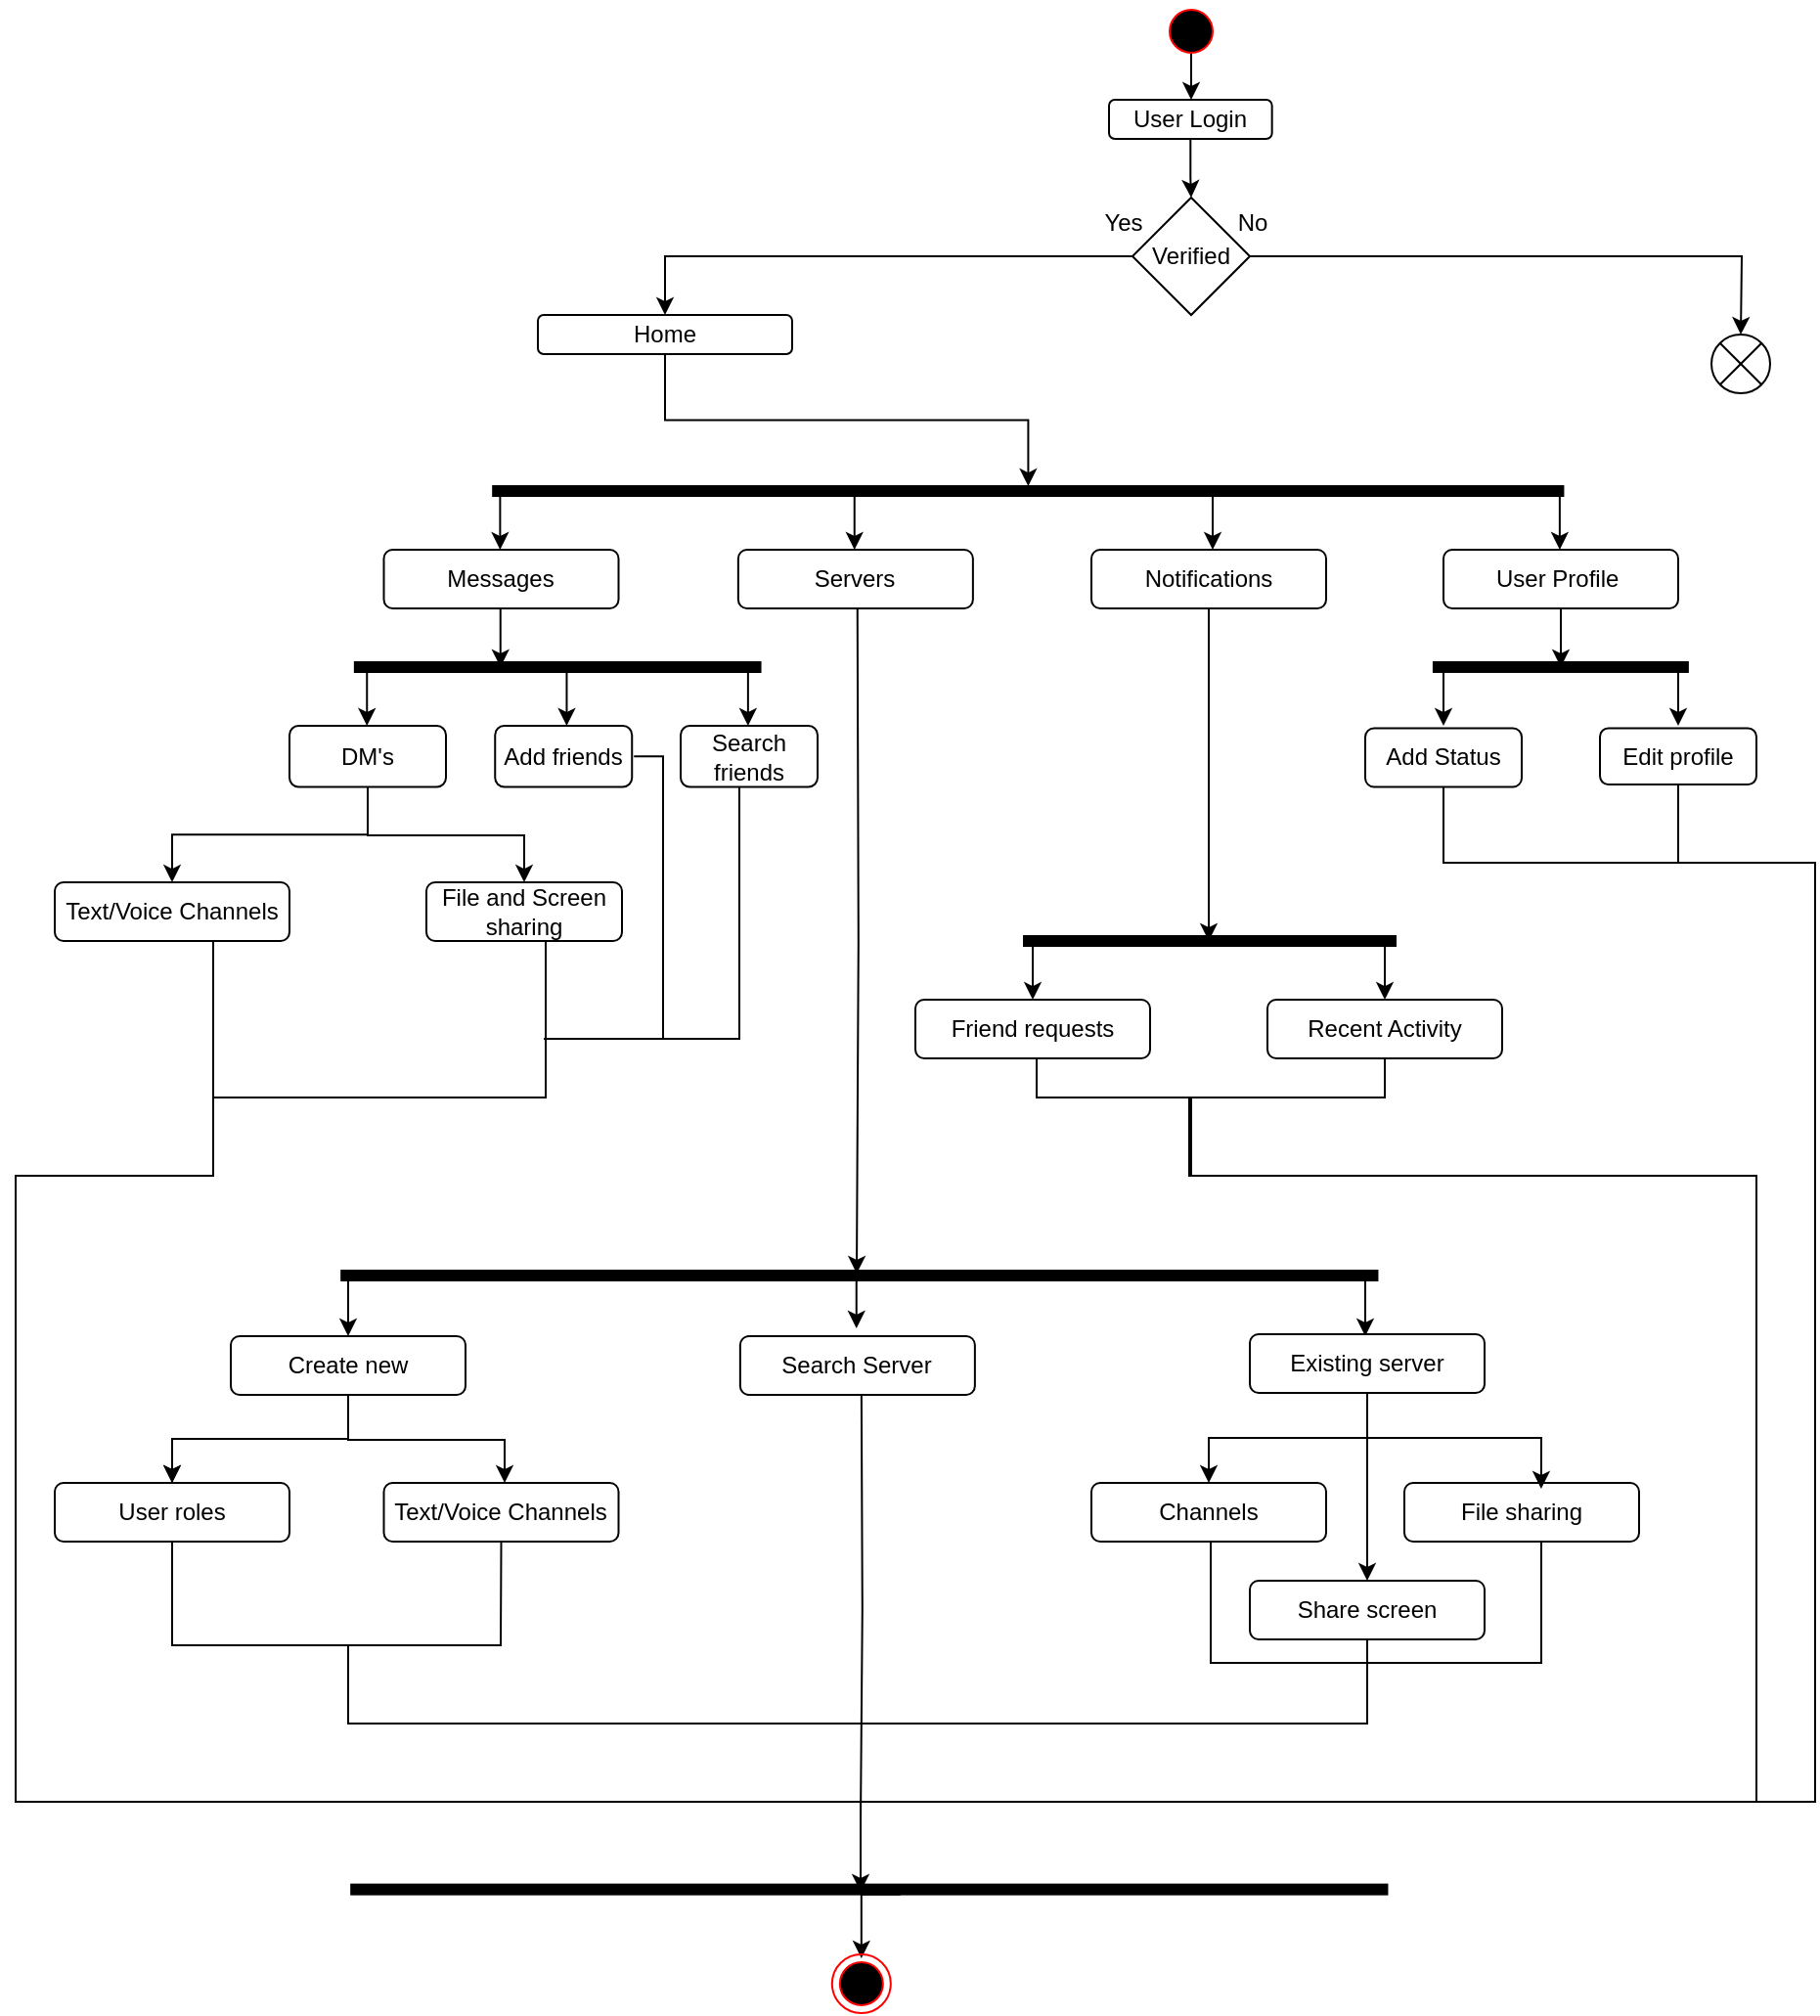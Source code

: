 <mxfile version="22.1.7" type="device">
  <diagram id="C5RBs43oDa-KdzZeNtuy" name="Page-1">
    <mxGraphModel dx="2294" dy="743" grid="1" gridSize="10" guides="1" tooltips="1" connect="1" arrows="1" fold="1" page="1" pageScale="1" pageWidth="827" pageHeight="1169" math="0" shadow="0">
      <root>
        <mxCell id="WIyWlLk6GJQsqaUBKTNV-0" />
        <mxCell id="WIyWlLk6GJQsqaUBKTNV-1" parent="WIyWlLk6GJQsqaUBKTNV-0" />
        <mxCell id="ATsN0Hjb0nssEgjYDZDI-3" value="" style="edgeStyle=orthogonalEdgeStyle;rounded=0;orthogonalLoop=1;jettySize=auto;html=1;" parent="WIyWlLk6GJQsqaUBKTNV-1" edge="1">
          <mxGeometry relative="1" as="geometry">
            <mxPoint x="471.0" y="22" as="sourcePoint" />
            <mxPoint x="471" y="50" as="targetPoint" />
          </mxGeometry>
        </mxCell>
        <mxCell id="ATsN0Hjb0nssEgjYDZDI-0" value="" style="ellipse;html=1;shape=startState;fillColor=#000000;strokeColor=#ff0000;" parent="WIyWlLk6GJQsqaUBKTNV-1" vertex="1">
          <mxGeometry x="456" width="30" height="30" as="geometry" />
        </mxCell>
        <mxCell id="ATsN0Hjb0nssEgjYDZDI-11" value="" style="edgeStyle=orthogonalEdgeStyle;rounded=0;orthogonalLoop=1;jettySize=auto;html=1;" parent="WIyWlLk6GJQsqaUBKTNV-1" source="ATsN0Hjb0nssEgjYDZDI-4" edge="1">
          <mxGeometry relative="1" as="geometry">
            <mxPoint x="471" y="100" as="targetPoint" />
          </mxGeometry>
        </mxCell>
        <mxCell id="ATsN0Hjb0nssEgjYDZDI-4" value="User Login" style="rounded=1;whiteSpace=wrap;html=1;" parent="WIyWlLk6GJQsqaUBKTNV-1" vertex="1">
          <mxGeometry x="429" y="50" width="83.33" height="20" as="geometry" />
        </mxCell>
        <mxCell id="ATsN0Hjb0nssEgjYDZDI-14" value="" style="edgeStyle=orthogonalEdgeStyle;rounded=0;orthogonalLoop=1;jettySize=auto;html=1;" parent="WIyWlLk6GJQsqaUBKTNV-1" source="ATsN0Hjb0nssEgjYDZDI-12" edge="1">
          <mxGeometry relative="1" as="geometry">
            <mxPoint x="752" y="170" as="targetPoint" />
          </mxGeometry>
        </mxCell>
        <mxCell id="ATsN0Hjb0nssEgjYDZDI-16" value="" style="edgeStyle=orthogonalEdgeStyle;rounded=0;orthogonalLoop=1;jettySize=auto;html=1;entryX=0.5;entryY=0;entryDx=0;entryDy=0;" parent="WIyWlLk6GJQsqaUBKTNV-1" source="ATsN0Hjb0nssEgjYDZDI-12" target="ATsN0Hjb0nssEgjYDZDI-17" edge="1">
          <mxGeometry relative="1" as="geometry">
            <mxPoint x="257" y="180" as="targetPoint" />
          </mxGeometry>
        </mxCell>
        <mxCell id="ATsN0Hjb0nssEgjYDZDI-12" value="Verified" style="rhombus;whiteSpace=wrap;html=1;" parent="WIyWlLk6GJQsqaUBKTNV-1" vertex="1">
          <mxGeometry x="441" y="100" width="60" height="60" as="geometry" />
        </mxCell>
        <mxCell id="ATsN0Hjb0nssEgjYDZDI-17" value="Home" style="rounded=1;whiteSpace=wrap;html=1;fillColor=none;" parent="WIyWlLk6GJQsqaUBKTNV-1" vertex="1">
          <mxGeometry x="137" y="160" width="130" height="20" as="geometry" />
        </mxCell>
        <mxCell id="ATsN0Hjb0nssEgjYDZDI-19" value="Yes" style="text;html=1;align=center;verticalAlign=middle;resizable=0;points=[];autosize=1;strokeColor=none;fillColor=none;" parent="WIyWlLk6GJQsqaUBKTNV-1" vertex="1">
          <mxGeometry x="416" y="98" width="40" height="30" as="geometry" />
        </mxCell>
        <mxCell id="ATsN0Hjb0nssEgjYDZDI-20" value="No" style="text;html=1;align=center;verticalAlign=middle;resizable=0;points=[];autosize=1;strokeColor=none;fillColor=none;" parent="WIyWlLk6GJQsqaUBKTNV-1" vertex="1">
          <mxGeometry x="482" y="98" width="40" height="30" as="geometry" />
        </mxCell>
        <mxCell id="ATsN0Hjb0nssEgjYDZDI-33" value="" style="edgeStyle=orthogonalEdgeStyle;rounded=0;orthogonalLoop=1;jettySize=auto;html=1;" parent="WIyWlLk6GJQsqaUBKTNV-1" source="ATsN0Hjb0nssEgjYDZDI-17" target="ATsN0Hjb0nssEgjYDZDI-32" edge="1">
          <mxGeometry relative="1" as="geometry">
            <mxPoint x="202" y="180" as="sourcePoint" />
            <mxPoint x="202" y="250" as="targetPoint" />
          </mxGeometry>
        </mxCell>
        <mxCell id="ATsN0Hjb0nssEgjYDZDI-32" value="" style="html=1;points=[];perimeter=orthogonalPerimeter;fillColor=strokeColor;rotation=90;" parent="WIyWlLk6GJQsqaUBKTNV-1" vertex="1">
          <mxGeometry x="385.15" y="-23.55" width="5" height="547.12" as="geometry" />
        </mxCell>
        <mxCell id="ATsN0Hjb0nssEgjYDZDI-34" value="" style="endArrow=classic;html=1;rounded=0;" parent="WIyWlLk6GJQsqaUBKTNV-1" edge="1">
          <mxGeometry width="50" height="50" relative="1" as="geometry">
            <mxPoint x="117.69" y="250" as="sourcePoint" />
            <mxPoint x="117.69" y="280" as="targetPoint" />
          </mxGeometry>
        </mxCell>
        <mxCell id="ATsN0Hjb0nssEgjYDZDI-35" value="" style="endArrow=classic;html=1;rounded=0;" parent="WIyWlLk6GJQsqaUBKTNV-1" edge="1">
          <mxGeometry width="50" height="50" relative="1" as="geometry">
            <mxPoint x="298.87" y="250" as="sourcePoint" />
            <mxPoint x="298.87" y="280" as="targetPoint" />
          </mxGeometry>
        </mxCell>
        <mxCell id="ATsN0Hjb0nssEgjYDZDI-36" value="" style="endArrow=classic;html=1;rounded=0;" parent="WIyWlLk6GJQsqaUBKTNV-1" edge="1">
          <mxGeometry width="50" height="50" relative="1" as="geometry">
            <mxPoint x="482" y="250" as="sourcePoint" />
            <mxPoint x="482" y="280" as="targetPoint" />
          </mxGeometry>
        </mxCell>
        <mxCell id="ATsN0Hjb0nssEgjYDZDI-37" value="" style="endArrow=classic;html=1;rounded=0;" parent="WIyWlLk6GJQsqaUBKTNV-1" edge="1">
          <mxGeometry width="50" height="50" relative="1" as="geometry">
            <mxPoint x="659.44" y="250" as="sourcePoint" />
            <mxPoint x="659.44" y="280" as="targetPoint" />
          </mxGeometry>
        </mxCell>
        <mxCell id="ATsN0Hjb0nssEgjYDZDI-38" value="Messages" style="rounded=1;whiteSpace=wrap;html=1;" parent="WIyWlLk6GJQsqaUBKTNV-1" vertex="1">
          <mxGeometry x="58.25" y="280" width="120" height="30" as="geometry" />
        </mxCell>
        <mxCell id="ATsN0Hjb0nssEgjYDZDI-60" style="edgeStyle=orthogonalEdgeStyle;rounded=0;orthogonalLoop=1;jettySize=auto;html=1;" parent="WIyWlLk6GJQsqaUBKTNV-1" edge="1">
          <mxGeometry relative="1" as="geometry">
            <mxPoint x="300" y="650" as="targetPoint" />
            <mxPoint x="300.378" y="310.0" as="sourcePoint" />
          </mxGeometry>
        </mxCell>
        <mxCell id="ATsN0Hjb0nssEgjYDZDI-39" value="Servers" style="rounded=1;whiteSpace=wrap;html=1;" parent="WIyWlLk6GJQsqaUBKTNV-1" vertex="1">
          <mxGeometry x="239.43" y="280" width="120" height="30" as="geometry" />
        </mxCell>
        <mxCell id="ATsN0Hjb0nssEgjYDZDI-80" style="edgeStyle=orthogonalEdgeStyle;rounded=0;orthogonalLoop=1;jettySize=auto;html=1;" parent="WIyWlLk6GJQsqaUBKTNV-1" source="ATsN0Hjb0nssEgjYDZDI-40" edge="1">
          <mxGeometry relative="1" as="geometry">
            <mxPoint x="480" y="480" as="targetPoint" />
          </mxGeometry>
        </mxCell>
        <mxCell id="ATsN0Hjb0nssEgjYDZDI-40" value="Notifications" style="rounded=1;whiteSpace=wrap;html=1;" parent="WIyWlLk6GJQsqaUBKTNV-1" vertex="1">
          <mxGeometry x="420" y="280" width="120" height="30" as="geometry" />
        </mxCell>
        <mxCell id="ATsN0Hjb0nssEgjYDZDI-86" style="edgeStyle=orthogonalEdgeStyle;rounded=0;orthogonalLoop=1;jettySize=auto;html=1;" parent="WIyWlLk6GJQsqaUBKTNV-1" source="ATsN0Hjb0nssEgjYDZDI-41" edge="1">
          <mxGeometry relative="1" as="geometry">
            <mxPoint x="660" y="340" as="targetPoint" />
          </mxGeometry>
        </mxCell>
        <mxCell id="ATsN0Hjb0nssEgjYDZDI-41" value="User Profile&amp;nbsp;" style="rounded=1;whiteSpace=wrap;html=1;" parent="WIyWlLk6GJQsqaUBKTNV-1" vertex="1">
          <mxGeometry x="600" y="280" width="120" height="30" as="geometry" />
        </mxCell>
        <mxCell id="ATsN0Hjb0nssEgjYDZDI-42" value="" style="endArrow=classic;html=1;rounded=0;" parent="WIyWlLk6GJQsqaUBKTNV-1" edge="1">
          <mxGeometry width="50" height="50" relative="1" as="geometry">
            <mxPoint x="117.87" y="310" as="sourcePoint" />
            <mxPoint x="117.87" y="340" as="targetPoint" />
          </mxGeometry>
        </mxCell>
        <mxCell id="ATsN0Hjb0nssEgjYDZDI-44" value="" style="html=1;points=[];perimeter=orthogonalPerimeter;fillColor=strokeColor;rotation=90;" parent="WIyWlLk6GJQsqaUBKTNV-1" vertex="1">
          <mxGeometry x="144.6" y="236.33" width="5" height="207.34" as="geometry" />
        </mxCell>
        <mxCell id="ATsN0Hjb0nssEgjYDZDI-45" value="" style="endArrow=classic;html=1;rounded=0;" parent="WIyWlLk6GJQsqaUBKTNV-1" edge="1">
          <mxGeometry width="50" height="50" relative="1" as="geometry">
            <mxPoint x="49.62" y="340" as="sourcePoint" />
            <mxPoint x="49.62" y="370" as="targetPoint" />
          </mxGeometry>
        </mxCell>
        <mxCell id="ATsN0Hjb0nssEgjYDZDI-46" value="" style="endArrow=classic;html=1;rounded=0;" parent="WIyWlLk6GJQsqaUBKTNV-1" edge="1">
          <mxGeometry width="50" height="50" relative="1" as="geometry">
            <mxPoint x="151.74" y="340" as="sourcePoint" />
            <mxPoint x="151.74" y="370" as="targetPoint" />
          </mxGeometry>
        </mxCell>
        <mxCell id="ATsN0Hjb0nssEgjYDZDI-47" value="" style="endArrow=classic;html=1;rounded=0;" parent="WIyWlLk6GJQsqaUBKTNV-1" edge="1">
          <mxGeometry width="50" height="50" relative="1" as="geometry">
            <mxPoint x="244.44" y="340" as="sourcePoint" />
            <mxPoint x="244.44" y="370" as="targetPoint" />
          </mxGeometry>
        </mxCell>
        <mxCell id="ATsN0Hjb0nssEgjYDZDI-53" value="" style="edgeStyle=orthogonalEdgeStyle;rounded=0;orthogonalLoop=1;jettySize=auto;html=1;" parent="WIyWlLk6GJQsqaUBKTNV-1" source="ATsN0Hjb0nssEgjYDZDI-48" target="ATsN0Hjb0nssEgjYDZDI-52" edge="1">
          <mxGeometry relative="1" as="geometry" />
        </mxCell>
        <mxCell id="ATsN0Hjb0nssEgjYDZDI-58" style="edgeStyle=orthogonalEdgeStyle;rounded=0;orthogonalLoop=1;jettySize=auto;html=1;" parent="WIyWlLk6GJQsqaUBKTNV-1" source="ATsN0Hjb0nssEgjYDZDI-48" target="ATsN0Hjb0nssEgjYDZDI-56" edge="1">
          <mxGeometry relative="1" as="geometry">
            <Array as="points">
              <mxPoint x="50" y="426" />
              <mxPoint x="130" y="426" />
            </Array>
          </mxGeometry>
        </mxCell>
        <mxCell id="ATsN0Hjb0nssEgjYDZDI-48" value="DM&#39;s" style="rounded=1;whiteSpace=wrap;html=1;" parent="WIyWlLk6GJQsqaUBKTNV-1" vertex="1">
          <mxGeometry x="10" y="370" width="80" height="31.25" as="geometry" />
        </mxCell>
        <mxCell id="N66huy5td5MlQ9qZr-Zp-0" style="edgeStyle=orthogonalEdgeStyle;rounded=0;orthogonalLoop=1;jettySize=auto;html=1;endArrow=none;endFill=0;" parent="WIyWlLk6GJQsqaUBKTNV-1" edge="1">
          <mxGeometry relative="1" as="geometry">
            <mxPoint x="141" y="540" as="targetPoint" />
            <mxPoint x="186.12" y="385.632" as="sourcePoint" />
            <Array as="points">
              <mxPoint x="201" y="386" />
              <mxPoint x="201" y="530" />
              <mxPoint x="141" y="530" />
            </Array>
          </mxGeometry>
        </mxCell>
        <mxCell id="ATsN0Hjb0nssEgjYDZDI-49" value="Add friends" style="rounded=1;whiteSpace=wrap;html=1;" parent="WIyWlLk6GJQsqaUBKTNV-1" vertex="1">
          <mxGeometry x="115.12" y="370" width="70" height="31.25" as="geometry" />
        </mxCell>
        <mxCell id="N66huy5td5MlQ9qZr-Zp-1" style="edgeStyle=orthogonalEdgeStyle;rounded=0;orthogonalLoop=1;jettySize=auto;html=1;endArrow=none;endFill=0;" parent="WIyWlLk6GJQsqaUBKTNV-1" edge="1">
          <mxGeometry relative="1" as="geometry">
            <mxPoint x="140" y="530" as="targetPoint" />
            <mxPoint x="240.0" y="391.25" as="sourcePoint" />
            <Array as="points">
              <mxPoint x="240" y="530" />
            </Array>
          </mxGeometry>
        </mxCell>
        <mxCell id="ATsN0Hjb0nssEgjYDZDI-50" value="Search friends" style="rounded=1;whiteSpace=wrap;html=1;" parent="WIyWlLk6GJQsqaUBKTNV-1" vertex="1">
          <mxGeometry x="210" y="370" width="70" height="31.25" as="geometry" />
        </mxCell>
        <mxCell id="n0Bqp2nIvBW79Bl2Z4YG-18" value="" style="rounded=0;orthogonalLoop=1;jettySize=auto;html=1;exitX=0.5;exitY=1;exitDx=0;exitDy=0;entryX=0.737;entryY=0.548;entryDx=0;entryDy=0;entryPerimeter=0;" parent="WIyWlLk6GJQsqaUBKTNV-1" edge="1">
          <mxGeometry x="0.048" y="10" relative="1" as="geometry">
            <mxPoint x="301.988" y="966" as="targetPoint" />
            <mxPoint x="-29" y="480.01" as="sourcePoint" />
            <Array as="points">
              <mxPoint x="-29" y="600" />
              <mxPoint x="-130" y="600" />
              <mxPoint x="-130" y="760" />
              <mxPoint x="-130" y="920" />
              <mxPoint x="302" y="920" />
              <mxPoint x="302" y="950" />
            </Array>
            <mxPoint as="offset" />
          </mxGeometry>
        </mxCell>
        <mxCell id="ATsN0Hjb0nssEgjYDZDI-52" value="Text/Voice Channels" style="rounded=1;whiteSpace=wrap;html=1;" parent="WIyWlLk6GJQsqaUBKTNV-1" vertex="1">
          <mxGeometry x="-110" y="450.01" width="120" height="30" as="geometry" />
        </mxCell>
        <mxCell id="n0Bqp2nIvBW79Bl2Z4YG-34" style="edgeStyle=orthogonalEdgeStyle;rounded=0;orthogonalLoop=1;jettySize=auto;html=1;exitX=0.5;exitY=1;exitDx=0;exitDy=0;endArrow=none;endFill=0;" parent="WIyWlLk6GJQsqaUBKTNV-1" edge="1">
          <mxGeometry relative="1" as="geometry">
            <mxPoint x="-29" y="580" as="targetPoint" />
            <mxPoint x="141" y="480.01" as="sourcePoint" />
            <Array as="points">
              <mxPoint x="141" y="560" />
              <mxPoint x="-29" y="560" />
            </Array>
          </mxGeometry>
        </mxCell>
        <mxCell id="ATsN0Hjb0nssEgjYDZDI-56" value="File and Screen sharing" style="rounded=1;whiteSpace=wrap;html=1;" parent="WIyWlLk6GJQsqaUBKTNV-1" vertex="1">
          <mxGeometry x="80" y="450.01" width="100" height="30" as="geometry" />
        </mxCell>
        <mxCell id="ATsN0Hjb0nssEgjYDZDI-61" value="" style="html=1;points=[];perimeter=orthogonalPerimeter;fillColor=strokeColor;rotation=90;" parent="WIyWlLk6GJQsqaUBKTNV-1" vertex="1">
          <mxGeometry x="298.91" y="386.18" width="5" height="529.63" as="geometry" />
        </mxCell>
        <mxCell id="ATsN0Hjb0nssEgjYDZDI-62" value="" style="endArrow=classic;html=1;rounded=0;" parent="WIyWlLk6GJQsqaUBKTNV-1" edge="1">
          <mxGeometry width="50" height="50" relative="1" as="geometry">
            <mxPoint x="40.0" y="652" as="sourcePoint" />
            <mxPoint x="40.0" y="682" as="targetPoint" />
          </mxGeometry>
        </mxCell>
        <mxCell id="ATsN0Hjb0nssEgjYDZDI-63" value="" style="endArrow=classic;html=1;rounded=0;" parent="WIyWlLk6GJQsqaUBKTNV-1" edge="1">
          <mxGeometry width="50" height="50" relative="1" as="geometry">
            <mxPoint x="299.87" y="648" as="sourcePoint" />
            <mxPoint x="299.87" y="678" as="targetPoint" />
          </mxGeometry>
        </mxCell>
        <mxCell id="ATsN0Hjb0nssEgjYDZDI-64" value="" style="endArrow=classic;html=1;rounded=0;" parent="WIyWlLk6GJQsqaUBKTNV-1" edge="1">
          <mxGeometry width="50" height="50" relative="1" as="geometry">
            <mxPoint x="560" y="652" as="sourcePoint" />
            <mxPoint x="560" y="682" as="targetPoint" />
          </mxGeometry>
        </mxCell>
        <mxCell id="ATsN0Hjb0nssEgjYDZDI-69" value="" style="edgeStyle=orthogonalEdgeStyle;rounded=0;orthogonalLoop=1;jettySize=auto;html=1;" parent="WIyWlLk6GJQsqaUBKTNV-1" source="ATsN0Hjb0nssEgjYDZDI-65" target="ATsN0Hjb0nssEgjYDZDI-68" edge="1">
          <mxGeometry relative="1" as="geometry" />
        </mxCell>
        <mxCell id="ATsN0Hjb0nssEgjYDZDI-70" value="" style="edgeStyle=orthogonalEdgeStyle;rounded=0;orthogonalLoop=1;jettySize=auto;html=1;" parent="WIyWlLk6GJQsqaUBKTNV-1" source="ATsN0Hjb0nssEgjYDZDI-65" target="ATsN0Hjb0nssEgjYDZDI-68" edge="1">
          <mxGeometry relative="1" as="geometry" />
        </mxCell>
        <mxCell id="ATsN0Hjb0nssEgjYDZDI-71" style="edgeStyle=orthogonalEdgeStyle;rounded=0;orthogonalLoop=1;jettySize=auto;html=1;" parent="WIyWlLk6GJQsqaUBKTNV-1" source="ATsN0Hjb0nssEgjYDZDI-65" edge="1">
          <mxGeometry relative="1" as="geometry">
            <mxPoint x="120" y="757" as="targetPoint" />
            <Array as="points">
              <mxPoint x="40" y="735" />
              <mxPoint x="120" y="735" />
              <mxPoint x="120" y="757" />
            </Array>
          </mxGeometry>
        </mxCell>
        <mxCell id="ATsN0Hjb0nssEgjYDZDI-65" value="Create new" style="rounded=1;whiteSpace=wrap;html=1;" parent="WIyWlLk6GJQsqaUBKTNV-1" vertex="1">
          <mxGeometry x="-20.0" y="682" width="120" height="30" as="geometry" />
        </mxCell>
        <mxCell id="n0Bqp2nIvBW79Bl2Z4YG-28" style="edgeStyle=orthogonalEdgeStyle;rounded=0;orthogonalLoop=1;jettySize=auto;html=1;exitX=0.5;exitY=1;exitDx=0;exitDy=0;endArrow=none;endFill=0;" parent="WIyWlLk6GJQsqaUBKTNV-1" edge="1">
          <mxGeometry relative="1" as="geometry">
            <mxPoint x="302" y="930" as="targetPoint" />
            <mxPoint x="302.43" y="712" as="sourcePoint" />
          </mxGeometry>
        </mxCell>
        <mxCell id="ATsN0Hjb0nssEgjYDZDI-66" value="Search Server" style="rounded=1;whiteSpace=wrap;html=1;" parent="WIyWlLk6GJQsqaUBKTNV-1" vertex="1">
          <mxGeometry x="240.43" y="682" width="120" height="30" as="geometry" />
        </mxCell>
        <mxCell id="ATsN0Hjb0nssEgjYDZDI-75" value="" style="edgeStyle=orthogonalEdgeStyle;rounded=0;orthogonalLoop=1;jettySize=auto;html=1;" parent="WIyWlLk6GJQsqaUBKTNV-1" source="ATsN0Hjb0nssEgjYDZDI-67" target="ATsN0Hjb0nssEgjYDZDI-74" edge="1">
          <mxGeometry relative="1" as="geometry" />
        </mxCell>
        <mxCell id="ATsN0Hjb0nssEgjYDZDI-76" style="edgeStyle=orthogonalEdgeStyle;rounded=0;orthogonalLoop=1;jettySize=auto;html=1;" parent="WIyWlLk6GJQsqaUBKTNV-1" source="ATsN0Hjb0nssEgjYDZDI-67" edge="1">
          <mxGeometry relative="1" as="geometry">
            <mxPoint x="561" y="807" as="targetPoint" />
          </mxGeometry>
        </mxCell>
        <mxCell id="ATsN0Hjb0nssEgjYDZDI-67" value="Existing server" style="rounded=1;whiteSpace=wrap;html=1;" parent="WIyWlLk6GJQsqaUBKTNV-1" vertex="1">
          <mxGeometry x="501" y="681" width="120" height="30" as="geometry" />
        </mxCell>
        <mxCell id="n0Bqp2nIvBW79Bl2Z4YG-26" style="edgeStyle=orthogonalEdgeStyle;rounded=0;orthogonalLoop=1;jettySize=auto;html=1;endArrow=none;endFill=0;" parent="WIyWlLk6GJQsqaUBKTNV-1" source="ATsN0Hjb0nssEgjYDZDI-68" edge="1">
          <mxGeometry relative="1" as="geometry">
            <mxPoint x="40" y="870" as="targetPoint" />
            <Array as="points">
              <mxPoint x="-50" y="840" />
              <mxPoint x="40" y="840" />
            </Array>
          </mxGeometry>
        </mxCell>
        <mxCell id="ATsN0Hjb0nssEgjYDZDI-68" value="User roles" style="whiteSpace=wrap;html=1;rounded=1;" parent="WIyWlLk6GJQsqaUBKTNV-1" vertex="1">
          <mxGeometry x="-110" y="757" width="120" height="30" as="geometry" />
        </mxCell>
        <mxCell id="n0Bqp2nIvBW79Bl2Z4YG-27" style="rounded=0;orthogonalLoop=1;jettySize=auto;html=1;endArrow=none;endFill=0;exitX=0.5;exitY=1;exitDx=0;exitDy=0;" parent="WIyWlLk6GJQsqaUBKTNV-1" source="ATsN0Hjb0nssEgjYDZDI-72" edge="1">
          <mxGeometry relative="1" as="geometry">
            <mxPoint x="40" y="880" as="targetPoint" />
            <mxPoint x="118.195" y="797" as="sourcePoint" />
            <Array as="points">
              <mxPoint x="118" y="840" />
              <mxPoint x="80" y="840" />
              <mxPoint x="40" y="840" />
              <mxPoint x="40" y="880" />
              <mxPoint x="310" y="880" />
            </Array>
          </mxGeometry>
        </mxCell>
        <mxCell id="ATsN0Hjb0nssEgjYDZDI-72" value="Text/Voice Channels" style="whiteSpace=wrap;html=1;rounded=1;" parent="WIyWlLk6GJQsqaUBKTNV-1" vertex="1">
          <mxGeometry x="58.25" y="757" width="120" height="30" as="geometry" />
        </mxCell>
        <mxCell id="n0Bqp2nIvBW79Bl2Z4YG-29" style="edgeStyle=orthogonalEdgeStyle;rounded=0;orthogonalLoop=1;jettySize=auto;html=1;exitX=0.5;exitY=1;exitDx=0;exitDy=0;endArrow=none;endFill=0;" parent="WIyWlLk6GJQsqaUBKTNV-1" edge="1">
          <mxGeometry relative="1" as="geometry">
            <mxPoint x="561" y="879" as="targetPoint" />
            <mxPoint x="481" y="766" as="sourcePoint" />
            <Array as="points">
              <mxPoint x="481" y="849" />
              <mxPoint x="561" y="849" />
            </Array>
          </mxGeometry>
        </mxCell>
        <mxCell id="ATsN0Hjb0nssEgjYDZDI-74" value="Channels" style="whiteSpace=wrap;html=1;rounded=1;" parent="WIyWlLk6GJQsqaUBKTNV-1" vertex="1">
          <mxGeometry x="420" y="757" width="120" height="30" as="geometry" />
        </mxCell>
        <mxCell id="n0Bqp2nIvBW79Bl2Z4YG-30" style="rounded=0;orthogonalLoop=1;jettySize=auto;html=1;endArrow=none;endFill=0;exitX=0.598;exitY=0.928;exitDx=0;exitDy=0;exitPerimeter=0;" parent="WIyWlLk6GJQsqaUBKTNV-1" source="ATsN0Hjb0nssEgjYDZDI-78" edge="1">
          <mxGeometry relative="1" as="geometry">
            <mxPoint x="270" y="880" as="targetPoint" />
            <mxPoint x="645" y="765" as="sourcePoint" />
            <Array as="points">
              <mxPoint x="650" y="770" />
              <mxPoint x="650" y="810" />
              <mxPoint x="650" y="849" />
              <mxPoint x="561" y="849" />
              <mxPoint x="561" y="880" />
              <mxPoint x="304" y="880" />
            </Array>
          </mxGeometry>
        </mxCell>
        <mxCell id="ATsN0Hjb0nssEgjYDZDI-78" value="File sharing" style="whiteSpace=wrap;html=1;rounded=1;" parent="WIyWlLk6GJQsqaUBKTNV-1" vertex="1">
          <mxGeometry x="580" y="757" width="120" height="30" as="geometry" />
        </mxCell>
        <mxCell id="n0Bqp2nIvBW79Bl2Z4YG-32" style="edgeStyle=orthogonalEdgeStyle;rounded=0;orthogonalLoop=1;jettySize=auto;html=1;endArrow=none;endFill=0;" parent="WIyWlLk6GJQsqaUBKTNV-1" edge="1">
          <mxGeometry relative="1" as="geometry">
            <mxPoint x="561" y="849" as="targetPoint" />
            <mxPoint x="561.022" y="816" as="sourcePoint" />
          </mxGeometry>
        </mxCell>
        <mxCell id="ATsN0Hjb0nssEgjYDZDI-79" value="Share screen" style="whiteSpace=wrap;html=1;rounded=1;" parent="WIyWlLk6GJQsqaUBKTNV-1" vertex="1">
          <mxGeometry x="501" y="807" width="120" height="30" as="geometry" />
        </mxCell>
        <mxCell id="ATsN0Hjb0nssEgjYDZDI-81" value="" style="html=1;points=[];perimeter=orthogonalPerimeter;fillColor=strokeColor;rotation=90;" parent="WIyWlLk6GJQsqaUBKTNV-1" vertex="1">
          <mxGeometry x="478" y="385" width="5" height="190" as="geometry" />
        </mxCell>
        <mxCell id="ATsN0Hjb0nssEgjYDZDI-82" value="" style="endArrow=classic;html=1;rounded=0;" parent="WIyWlLk6GJQsqaUBKTNV-1" edge="1">
          <mxGeometry width="50" height="50" relative="1" as="geometry">
            <mxPoint x="390" y="480.01" as="sourcePoint" />
            <mxPoint x="390" y="510.01" as="targetPoint" />
          </mxGeometry>
        </mxCell>
        <mxCell id="ATsN0Hjb0nssEgjYDZDI-83" value="" style="endArrow=classic;html=1;rounded=0;" parent="WIyWlLk6GJQsqaUBKTNV-1" edge="1">
          <mxGeometry width="50" height="50" relative="1" as="geometry">
            <mxPoint x="570" y="480.01" as="sourcePoint" />
            <mxPoint x="570" y="510.01" as="targetPoint" />
          </mxGeometry>
        </mxCell>
        <mxCell id="n0Bqp2nIvBW79Bl2Z4YG-23" style="rounded=0;orthogonalLoop=1;jettySize=auto;html=1;endArrow=none;endFill=0;" parent="WIyWlLk6GJQsqaUBKTNV-1" edge="1">
          <mxGeometry relative="1" as="geometry">
            <mxPoint x="280" y="920" as="targetPoint" />
            <mxPoint x="392" y="540" as="sourcePoint" />
            <Array as="points">
              <mxPoint x="392" y="560" />
              <mxPoint x="470" y="560" />
              <mxPoint x="470" y="600" />
              <mxPoint x="760" y="600" />
              <mxPoint x="760" y="920" />
            </Array>
          </mxGeometry>
        </mxCell>
        <mxCell id="ATsN0Hjb0nssEgjYDZDI-84" value="Friend requests" style="rounded=1;whiteSpace=wrap;html=1;" parent="WIyWlLk6GJQsqaUBKTNV-1" vertex="1">
          <mxGeometry x="330" y="510" width="120" height="30" as="geometry" />
        </mxCell>
        <mxCell id="n0Bqp2nIvBW79Bl2Z4YG-24" style="edgeStyle=orthogonalEdgeStyle;rounded=0;orthogonalLoop=1;jettySize=auto;html=1;endArrow=none;endFill=0;" parent="WIyWlLk6GJQsqaUBKTNV-1" source="ATsN0Hjb0nssEgjYDZDI-85" edge="1">
          <mxGeometry relative="1" as="geometry">
            <mxPoint x="470" y="600" as="targetPoint" />
            <Array as="points">
              <mxPoint x="570" y="560" />
              <mxPoint x="471" y="560" />
              <mxPoint x="471" y="600" />
            </Array>
          </mxGeometry>
        </mxCell>
        <mxCell id="ATsN0Hjb0nssEgjYDZDI-85" value="Recent Activity" style="rounded=1;whiteSpace=wrap;html=1;" parent="WIyWlLk6GJQsqaUBKTNV-1" vertex="1">
          <mxGeometry x="510" y="510" width="120" height="30" as="geometry" />
        </mxCell>
        <mxCell id="ATsN0Hjb0nssEgjYDZDI-87" value="" style="html=1;points=[];perimeter=orthogonalPerimeter;fillColor=strokeColor;rotation=90;" parent="WIyWlLk6GJQsqaUBKTNV-1" vertex="1">
          <mxGeometry x="657.45" y="274.99" width="5" height="129.98" as="geometry" />
        </mxCell>
        <mxCell id="ATsN0Hjb0nssEgjYDZDI-88" style="edgeStyle=orthogonalEdgeStyle;rounded=0;orthogonalLoop=1;jettySize=auto;html=1;" parent="WIyWlLk6GJQsqaUBKTNV-1" edge="1">
          <mxGeometry relative="1" as="geometry">
            <mxPoint x="600" y="370" as="targetPoint" />
            <mxPoint x="600" y="340" as="sourcePoint" />
          </mxGeometry>
        </mxCell>
        <mxCell id="ATsN0Hjb0nssEgjYDZDI-89" style="edgeStyle=orthogonalEdgeStyle;rounded=0;orthogonalLoop=1;jettySize=auto;html=1;" parent="WIyWlLk6GJQsqaUBKTNV-1" edge="1">
          <mxGeometry relative="1" as="geometry">
            <mxPoint x="720" y="370" as="targetPoint" />
            <mxPoint x="720" y="340" as="sourcePoint" />
          </mxGeometry>
        </mxCell>
        <mxCell id="n0Bqp2nIvBW79Bl2Z4YG-35" style="edgeStyle=orthogonalEdgeStyle;rounded=0;orthogonalLoop=1;jettySize=auto;html=1;endArrow=none;endFill=0;" parent="WIyWlLk6GJQsqaUBKTNV-1" source="ATsN0Hjb0nssEgjYDZDI-90" edge="1">
          <mxGeometry relative="1" as="geometry">
            <mxPoint x="760" y="920" as="targetPoint" />
            <Array as="points">
              <mxPoint x="600" y="440" />
              <mxPoint x="790" y="440" />
              <mxPoint x="790" y="920" />
            </Array>
          </mxGeometry>
        </mxCell>
        <mxCell id="ATsN0Hjb0nssEgjYDZDI-90" value="Add Status" style="rounded=1;whiteSpace=wrap;html=1;" parent="WIyWlLk6GJQsqaUBKTNV-1" vertex="1">
          <mxGeometry x="560" y="371.25" width="80" height="30" as="geometry" />
        </mxCell>
        <mxCell id="n0Bqp2nIvBW79Bl2Z4YG-36" style="edgeStyle=orthogonalEdgeStyle;rounded=0;orthogonalLoop=1;jettySize=auto;html=1;endArrow=none;endFill=0;" parent="WIyWlLk6GJQsqaUBKTNV-1" edge="1">
          <mxGeometry relative="1" as="geometry">
            <mxPoint x="720" y="440" as="targetPoint" />
            <mxPoint x="720" y="390" as="sourcePoint" />
          </mxGeometry>
        </mxCell>
        <mxCell id="ATsN0Hjb0nssEgjYDZDI-91" value="Edit profile" style="rounded=1;whiteSpace=wrap;html=1;" parent="WIyWlLk6GJQsqaUBKTNV-1" vertex="1">
          <mxGeometry x="680" y="371.25" width="80" height="28.75" as="geometry" />
        </mxCell>
        <mxCell id="n0Bqp2nIvBW79Bl2Z4YG-38" style="edgeStyle=orthogonalEdgeStyle;rounded=0;orthogonalLoop=1;jettySize=auto;html=1;" parent="WIyWlLk6GJQsqaUBKTNV-1" edge="1">
          <mxGeometry relative="1" as="geometry">
            <mxPoint x="302.41" y="1000" as="targetPoint" />
            <mxPoint x="322.4" y="967.315" as="sourcePoint" />
          </mxGeometry>
        </mxCell>
        <mxCell id="ATsN0Hjb0nssEgjYDZDI-92" value="" style="html=1;points=[];perimeter=orthogonalPerimeter;fillColor=strokeColor;rotation=90;" parent="WIyWlLk6GJQsqaUBKTNV-1" vertex="1">
          <mxGeometry x="303.91" y="700" width="5" height="529.63" as="geometry" />
        </mxCell>
        <mxCell id="n0Bqp2nIvBW79Bl2Z4YG-37" value="" style="ellipse;html=1;shape=endState;fillColor=#000000;strokeColor=#ff0000;" parent="WIyWlLk6GJQsqaUBKTNV-1" vertex="1">
          <mxGeometry x="287.41" y="998" width="30" height="30" as="geometry" />
        </mxCell>
        <mxCell id="n3F9Kvc9uwOnB1O7KyG1-0" style="edgeStyle=orthogonalEdgeStyle;rounded=0;orthogonalLoop=1;jettySize=auto;html=1;entryX=0.583;entryY=0.1;entryDx=0;entryDy=0;entryPerimeter=0;" parent="WIyWlLk6GJQsqaUBKTNV-1" source="ATsN0Hjb0nssEgjYDZDI-67" target="ATsN0Hjb0nssEgjYDZDI-78" edge="1">
          <mxGeometry relative="1" as="geometry" />
        </mxCell>
        <mxCell id="zxCVv3hwNXN-CYrkce4s-0" value="" style="shape=sumEllipse;perimeter=ellipsePerimeter;html=1;backgroundOutline=1;" vertex="1" parent="WIyWlLk6GJQsqaUBKTNV-1">
          <mxGeometry x="737" y="170" width="30" height="30" as="geometry" />
        </mxCell>
      </root>
    </mxGraphModel>
  </diagram>
</mxfile>
